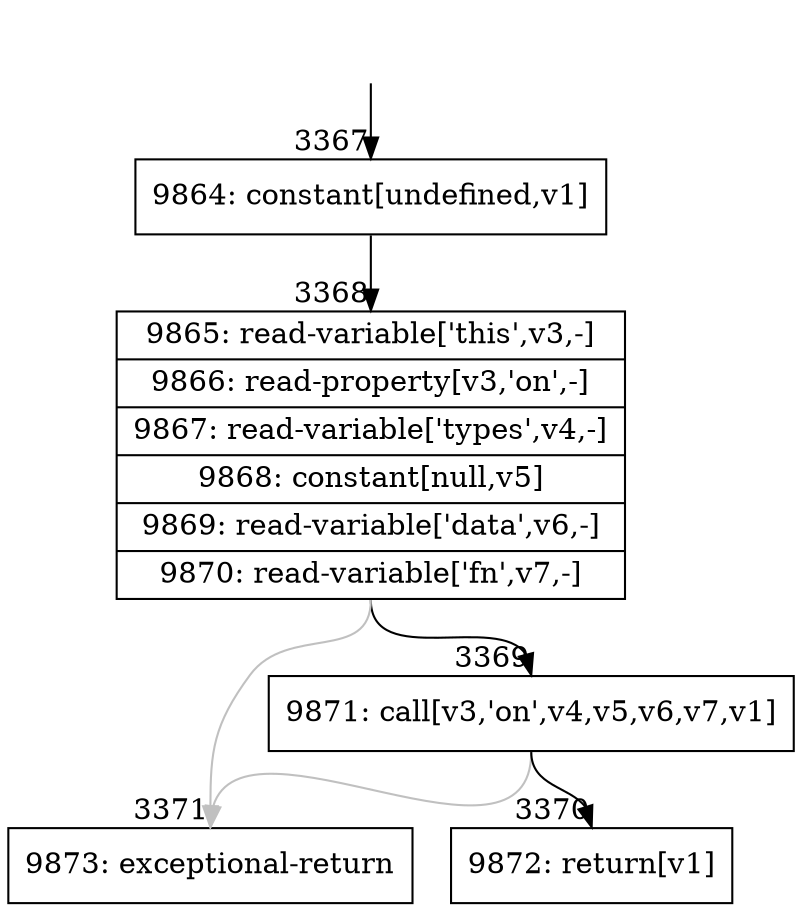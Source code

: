 digraph {
rankdir="TD"
BB_entry215[shape=none,label=""];
BB_entry215 -> BB3367 [tailport=s, headport=n, headlabel="    3367"]
BB3367 [shape=record label="{9864: constant[undefined,v1]}" ] 
BB3367 -> BB3368 [tailport=s, headport=n, headlabel="      3368"]
BB3368 [shape=record label="{9865: read-variable['this',v3,-]|9866: read-property[v3,'on',-]|9867: read-variable['types',v4,-]|9868: constant[null,v5]|9869: read-variable['data',v6,-]|9870: read-variable['fn',v7,-]}" ] 
BB3368 -> BB3369 [tailport=s, headport=n, headlabel="      3369"]
BB3368 -> BB3371 [tailport=s, headport=n, color=gray, headlabel="      3371"]
BB3369 [shape=record label="{9871: call[v3,'on',v4,v5,v6,v7,v1]}" ] 
BB3369 -> BB3370 [tailport=s, headport=n, headlabel="      3370"]
BB3369 -> BB3371 [tailport=s, headport=n, color=gray]
BB3370 [shape=record label="{9872: return[v1]}" ] 
BB3371 [shape=record label="{9873: exceptional-return}" ] 
}
